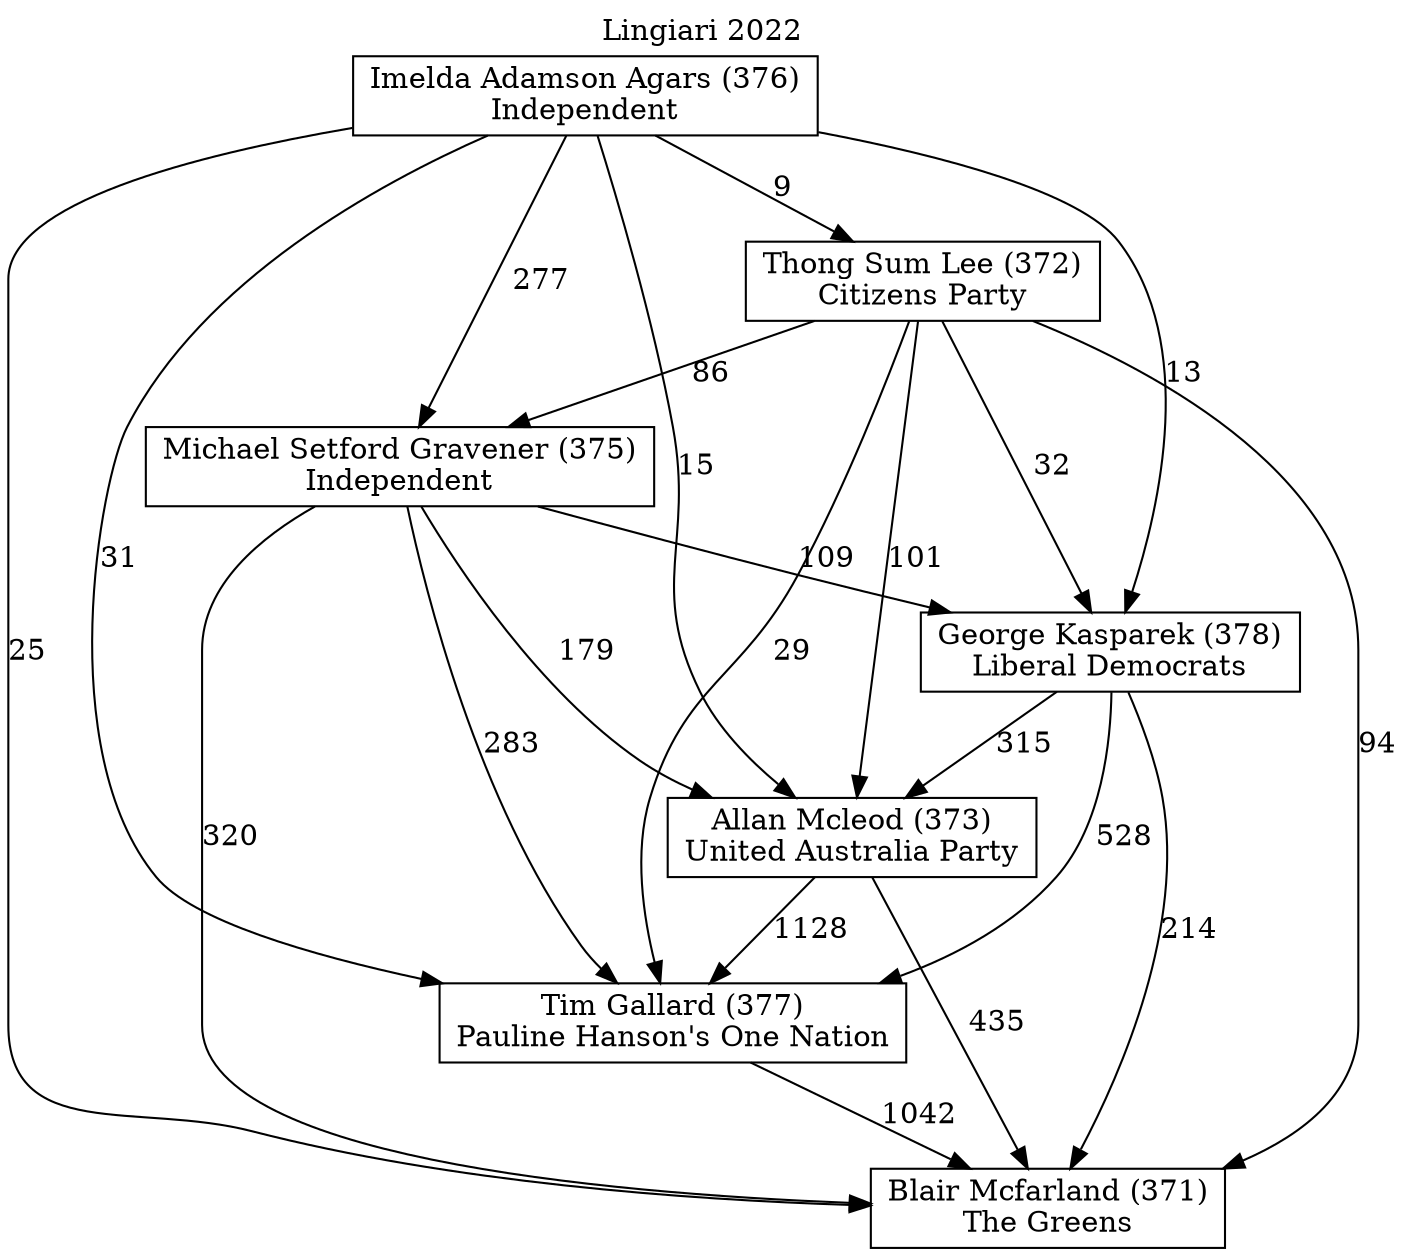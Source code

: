 // House preference flow
digraph "Blair Mcfarland (371)_Lingiari_2022" {
	graph [label="Lingiari 2022" labelloc=t mclimit=10]
	node [shape=box]
	"Tim Gallard (377)" [label="Tim Gallard (377)
Pauline Hanson's One Nation"]
	"Imelda Adamson Agars (376)" [label="Imelda Adamson Agars (376)
Independent"]
	"Blair Mcfarland (371)" [label="Blair Mcfarland (371)
The Greens"]
	"Allan Mcleod (373)" [label="Allan Mcleod (373)
United Australia Party"]
	"Thong Sum Lee (372)" [label="Thong Sum Lee (372)
Citizens Party"]
	"Michael Setford Gravener (375)" [label="Michael Setford Gravener (375)
Independent"]
	"George Kasparek (378)" [label="George Kasparek (378)
Liberal Democrats"]
	"Thong Sum Lee (372)" -> "Blair Mcfarland (371)" [label=94]
	"Imelda Adamson Agars (376)" -> "George Kasparek (378)" [label=13]
	"Imelda Adamson Agars (376)" -> "Thong Sum Lee (372)" [label=9]
	"George Kasparek (378)" -> "Allan Mcleod (373)" [label=315]
	"Tim Gallard (377)" -> "Blair Mcfarland (371)" [label=1042]
	"Imelda Adamson Agars (376)" -> "Allan Mcleod (373)" [label=15]
	"George Kasparek (378)" -> "Tim Gallard (377)" [label=528]
	"Michael Setford Gravener (375)" -> "Blair Mcfarland (371)" [label=320]
	"Thong Sum Lee (372)" -> "Allan Mcleod (373)" [label=101]
	"Michael Setford Gravener (375)" -> "Allan Mcleod (373)" [label=179]
	"Michael Setford Gravener (375)" -> "Tim Gallard (377)" [label=283]
	"Imelda Adamson Agars (376)" -> "Michael Setford Gravener (375)" [label=277]
	"Thong Sum Lee (372)" -> "Michael Setford Gravener (375)" [label=86]
	"Thong Sum Lee (372)" -> "George Kasparek (378)" [label=32]
	"Imelda Adamson Agars (376)" -> "Tim Gallard (377)" [label=31]
	"Allan Mcleod (373)" -> "Tim Gallard (377)" [label=1128]
	"Imelda Adamson Agars (376)" -> "Blair Mcfarland (371)" [label=25]
	"Allan Mcleod (373)" -> "Blair Mcfarland (371)" [label=435]
	"Thong Sum Lee (372)" -> "Tim Gallard (377)" [label=29]
	"Michael Setford Gravener (375)" -> "George Kasparek (378)" [label=109]
	"George Kasparek (378)" -> "Blair Mcfarland (371)" [label=214]
}
